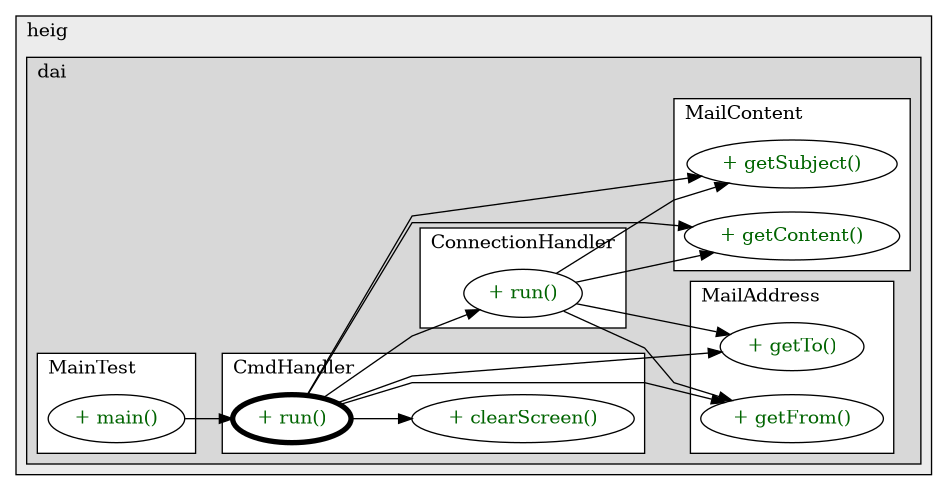 @startuml

/' diagram meta data start
config=CallConfiguration;
{
  "rootMethod": "ch.heig.dai.lab.SMTP.CmdHandler#run()",
  "projectClassification": {
    "searchMode": "OpenProject", // OpenProject, AllProjects
    "includedProjects": "",
    "pathEndKeywords": "*.impl",
    "isClientPath": "",
    "isClientName": "",
    "isTestPath": "",
    "isTestName": "",
    "isMappingPath": "",
    "isMappingName": "",
    "isDataAccessPath": "",
    "isDataAccessName": "",
    "isDataStructurePath": "",
    "isDataStructureName": "",
    "isInterfaceStructuresPath": "",
    "isInterfaceStructuresName": "",
    "isEntryPointPath": "",
    "isEntryPointName": "",
    "treatFinalFieldsAsMandatory": false
  },
  "graphRestriction": {
    "classPackageExcludeFilter": "",
    "classPackageIncludeFilter": "ch.heig.dai.lab.SMTP",
    "classNameExcludeFilter": "",
    "classNameIncludeFilter": "*",
    "methodNameExcludeFilter": "",
    "methodNameIncludeFilter": "",
    "removeByInheritance": "", // inheritance/annotation based filtering is done in a second step
    "removeByAnnotation": "",
    "removeByClassPackage": "", // cleanup the graph after inheritance/annotation based filtering is done
    "removeByClassName": "",
    "cutMappings": false,
    "cutEnum": true,
    "cutTests": true,
    "cutClient": true,
    "cutDataAccess": true,
    "cutInterfaceStructures": true,
    "cutDataStructures": true,
    "cutGetterAndSetter": true,
    "cutConstructors": true
  },
  "graphTraversal": {
    "forwardDepth": 3,
    "backwardDepth": 3,
    "classPackageExcludeFilter": "",
    "classPackageIncludeFilter": "",
    "classNameExcludeFilter": "",
    "classNameIncludeFilter": "*",
    "methodNameExcludeFilter": "",
    "methodNameIncludeFilter": "",
    "hideMappings": false,
    "hideDataStructures": false,
    "hidePrivateMethods": true,
    "hideInterfaceCalls": true, // indirection: implementation -> interface (is hidden) -> implementation
    "onlyShowApplicationEntryPoints": false, // root node is included
    "useMethodCallsForStructureDiagram": "ForwardOnly" // ForwardOnly, BothDirections, No
  },
  "details": {
    "aggregation": "GroupByClass", // ByClass, GroupByClass, None
    "showMethodParametersTypes": false,
    "showMethodParametersNames": false,
    "showMethodReturnType": false,
    "showPackageLevels": 2,
    "showCallOrder": false,
    "edgeMode": "MethodsOnly", // TypesOnly, MethodsOnly, TypesAndMethods, MethodsAndDirectTypeUsage
    "showDetailedClassStructure": false
  },
  "rootClass": "ch.heig.dai.lab.SMTP.CmdHandler",
  "extensionCallbackMethod": "" // qualified.class.name#methodName - signature: public static String method(String)
}
diagram meta data end '/



digraph g {
    rankdir="LR"
    splines=polyline
    

'nodes 
subgraph cluster_3198683 { 
   	label=heig
	labeljust=l
	fillcolor="#ececec"
	style=filled
   
   subgraph cluster_885107207 { 
   	label=dai
	labeljust=l
	fillcolor="#d8d8d8"
	style=filled
   
   subgraph cluster_1041738286 { 
   	label=MailAddress
	labeljust=l
	fillcolor=white
	style=filled
   
   MailAddress1745489629XXXgetFrom104431[
	label="+ getFrom()"
	style=filled
	fillcolor=white
	tooltip="MailAddress

null"
	fontcolor=darkgreen
];

MailAddress1745489629XXXgetTo104431[
	label="+ getTo()"
	style=filled
	fillcolor=white
	tooltip="MailAddress

null"
	fontcolor=darkgreen
];
} 

subgraph cluster_1057484375 { 
   	label=MailContent
	labeljust=l
	fillcolor=white
	style=filled
   
   MailContent1745489629XXXgetContent104431[
	label="+ getContent()"
	style=filled
	fillcolor=white
	tooltip="MailContent

null"
	fontcolor=darkgreen
];

MailContent1745489629XXXgetSubject104431[
	label="+ getSubject()"
	style=filled
	fillcolor=white
	tooltip="MailContent

null"
	fontcolor=darkgreen
];
} 

subgraph cluster_1126615434 { 
   	label=MainTest
	labeljust=l
	fillcolor=white
	style=filled
   
   MainTest1745489629XXXmain1859653459[
	label="+ main()"
	style=filled
	fillcolor=white
	tooltip="MainTest

null"
	fontcolor=darkgreen
];
} 

subgraph cluster_1999602053 { 
   	label=CmdHandler
	labeljust=l
	fillcolor=white
	style=filled
   
   CmdHandler1745489629XXXclearScreen0[
	label="+ clearScreen()"
	style=filled
	fillcolor=white
	tooltip="CmdHandler

null"
	fontcolor=darkgreen
];

CmdHandler1745489629XXXrun0[
	label="+ run()"
	style=filled
	fillcolor=white
	tooltip="CmdHandler

null"
	penwidth=4
	fontcolor=darkgreen
];
} 

subgraph cluster_94145121 { 
   	label=ConnectionHandler
	labeljust=l
	fillcolor=white
	style=filled
   
   ConnectionHandler1745489629XXXrun0[
	label="+ run()"
	style=filled
	fillcolor=white
	tooltip="ConnectionHandler

null"
	fontcolor=darkgreen
];
} 
} 
} 

'edges    
CmdHandler1745489629XXXrun0 -> CmdHandler1745489629XXXclearScreen0;
CmdHandler1745489629XXXrun0 -> ConnectionHandler1745489629XXXrun0;
CmdHandler1745489629XXXrun0 -> MailAddress1745489629XXXgetFrom104431;
CmdHandler1745489629XXXrun0 -> MailAddress1745489629XXXgetTo104431;
CmdHandler1745489629XXXrun0 -> MailContent1745489629XXXgetContent104431;
CmdHandler1745489629XXXrun0 -> MailContent1745489629XXXgetSubject104431;
ConnectionHandler1745489629XXXrun0 -> MailAddress1745489629XXXgetFrom104431;
ConnectionHandler1745489629XXXrun0 -> MailAddress1745489629XXXgetTo104431;
ConnectionHandler1745489629XXXrun0 -> MailContent1745489629XXXgetContent104431;
ConnectionHandler1745489629XXXrun0 -> MailContent1745489629XXXgetSubject104431;
MainTest1745489629XXXmain1859653459 -> CmdHandler1745489629XXXrun0;
    
}
@enduml